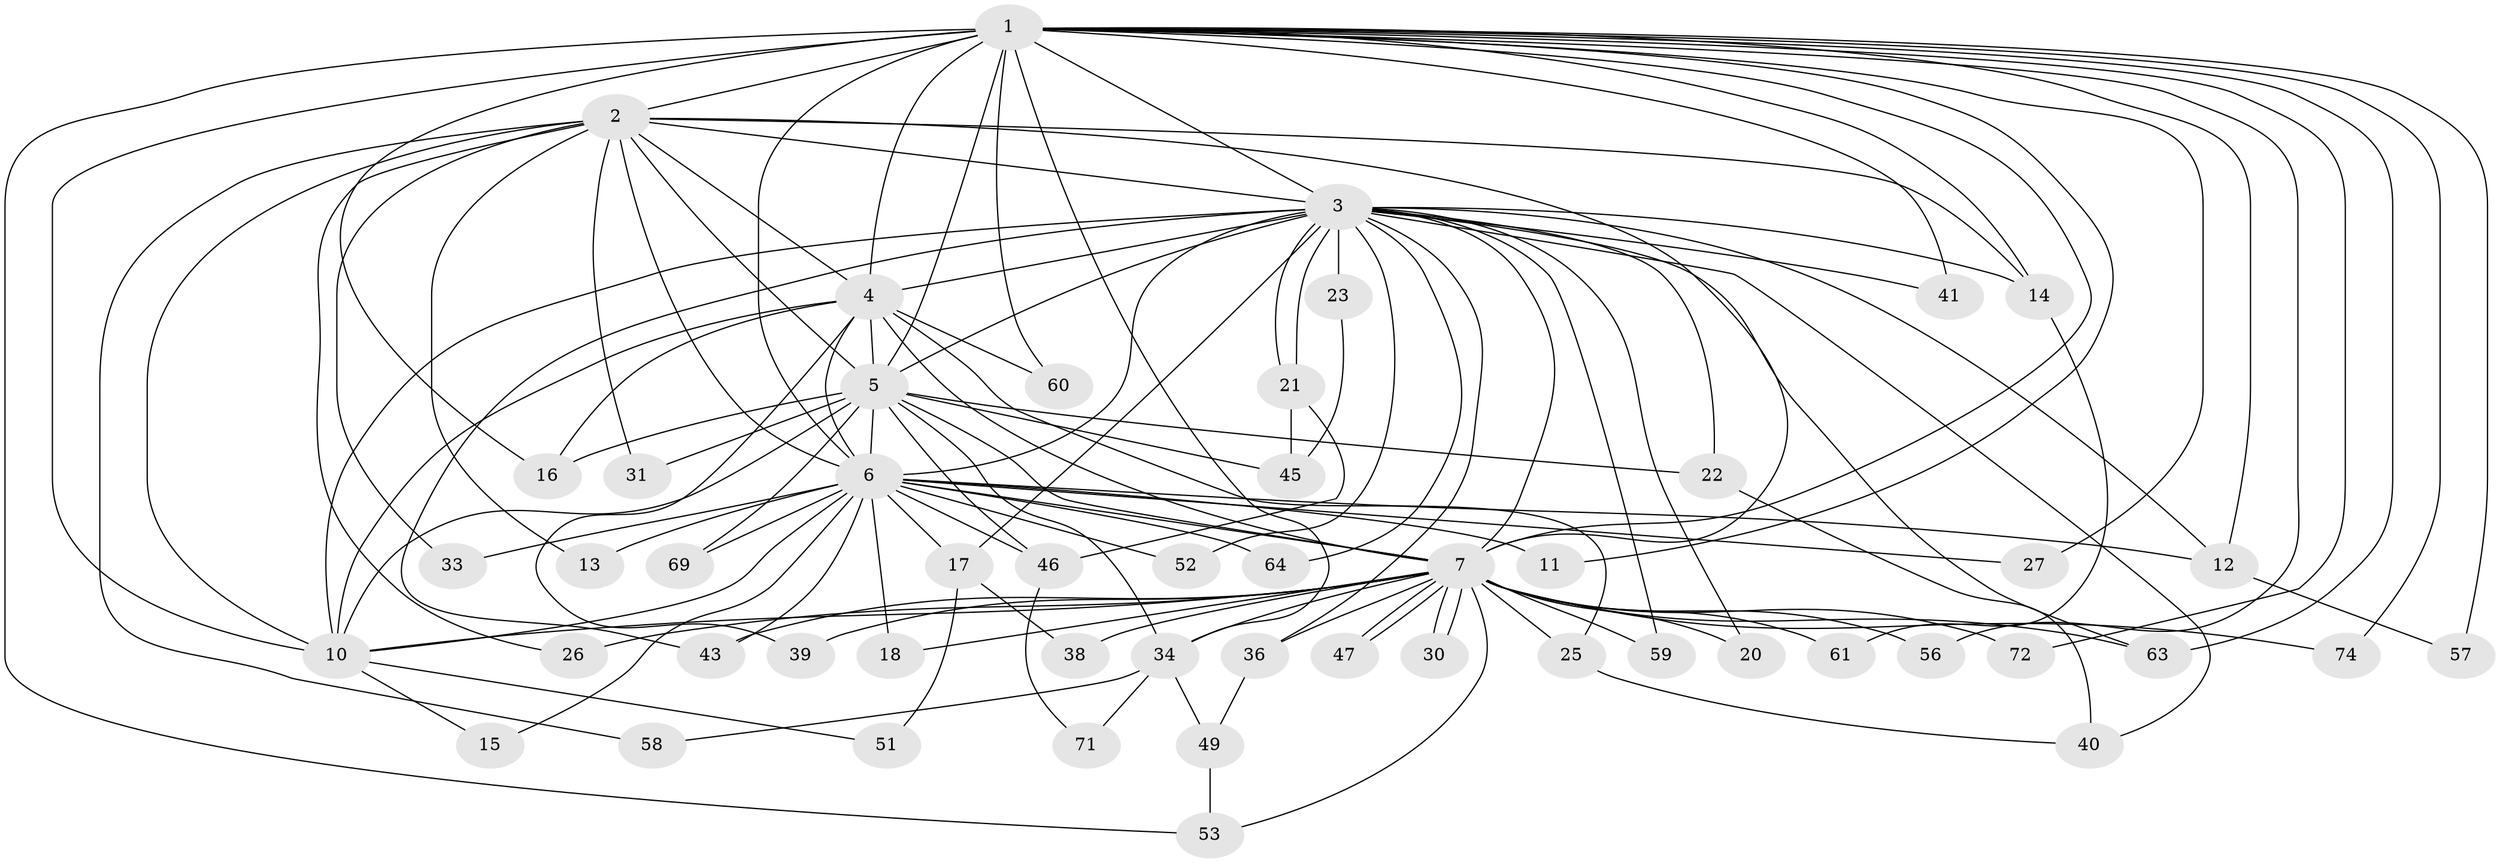 // Generated by graph-tools (version 1.1) at 2025/51/02/27/25 19:51:51]
// undirected, 52 vertices, 125 edges
graph export_dot {
graph [start="1"]
  node [color=gray90,style=filled];
  1 [super="+8"];
  2 [super="+62"];
  3 [super="+19"];
  4 [super="+70"];
  5 [super="+35"];
  6 [super="+9"];
  7 [super="+37"];
  10 [super="+29"];
  11;
  12 [super="+66"];
  13 [super="+32"];
  14 [super="+24"];
  15;
  16 [super="+28"];
  17;
  18 [super="+68"];
  20;
  21;
  22;
  23;
  25;
  26 [super="+42"];
  27;
  30;
  31;
  33;
  34 [super="+48"];
  36 [super="+44"];
  38;
  39;
  40 [super="+50"];
  41;
  43 [super="+54"];
  45 [super="+67"];
  46 [super="+55"];
  47;
  49;
  51;
  52;
  53 [super="+73"];
  56;
  57;
  58;
  59;
  60;
  61;
  63 [super="+65"];
  64;
  69;
  71;
  72;
  74;
  1 -- 2 [weight=2];
  1 -- 3 [weight=2];
  1 -- 4 [weight=2];
  1 -- 5 [weight=2];
  1 -- 6 [weight=4];
  1 -- 7 [weight=2];
  1 -- 10 [weight=2];
  1 -- 16;
  1 -- 27;
  1 -- 34;
  1 -- 41;
  1 -- 53;
  1 -- 56;
  1 -- 57;
  1 -- 60;
  1 -- 63;
  1 -- 72;
  1 -- 74;
  1 -- 11;
  1 -- 12;
  1 -- 14;
  2 -- 3;
  2 -- 4;
  2 -- 5;
  2 -- 6 [weight=2];
  2 -- 7;
  2 -- 10;
  2 -- 13 [weight=2];
  2 -- 26;
  2 -- 31;
  2 -- 33;
  2 -- 58;
  2 -- 14;
  3 -- 4;
  3 -- 5;
  3 -- 6 [weight=2];
  3 -- 7 [weight=2];
  3 -- 10 [weight=2];
  3 -- 14;
  3 -- 17;
  3 -- 21;
  3 -- 21;
  3 -- 22;
  3 -- 23 [weight=2];
  3 -- 36 [weight=2];
  3 -- 52;
  3 -- 59;
  3 -- 63;
  3 -- 64;
  3 -- 20;
  3 -- 41;
  3 -- 12;
  3 -- 40;
  3 -- 43;
  4 -- 5;
  4 -- 6 [weight=2];
  4 -- 7 [weight=2];
  4 -- 10;
  4 -- 25;
  4 -- 39;
  4 -- 60;
  4 -- 16;
  5 -- 6 [weight=3];
  5 -- 7;
  5 -- 10;
  5 -- 16;
  5 -- 22;
  5 -- 31;
  5 -- 34;
  5 -- 45;
  5 -- 69;
  5 -- 46;
  6 -- 7 [weight=2];
  6 -- 10 [weight=2];
  6 -- 11;
  6 -- 13 [weight=2];
  6 -- 15;
  6 -- 17;
  6 -- 27;
  6 -- 33;
  6 -- 46;
  6 -- 52;
  6 -- 64;
  6 -- 69;
  6 -- 43;
  6 -- 12;
  6 -- 18;
  7 -- 10 [weight=2];
  7 -- 20;
  7 -- 25;
  7 -- 26 [weight=2];
  7 -- 30;
  7 -- 30;
  7 -- 36;
  7 -- 38;
  7 -- 39;
  7 -- 43;
  7 -- 47;
  7 -- 47;
  7 -- 56;
  7 -- 59;
  7 -- 61;
  7 -- 72;
  7 -- 74;
  7 -- 63;
  7 -- 53;
  7 -- 34;
  7 -- 18;
  10 -- 15;
  10 -- 51;
  12 -- 57;
  14 -- 61;
  17 -- 38;
  17 -- 51;
  21 -- 45;
  21 -- 46;
  22 -- 40;
  23 -- 45;
  25 -- 40;
  34 -- 49;
  34 -- 58;
  34 -- 71;
  36 -- 49;
  46 -- 71;
  49 -- 53;
}
